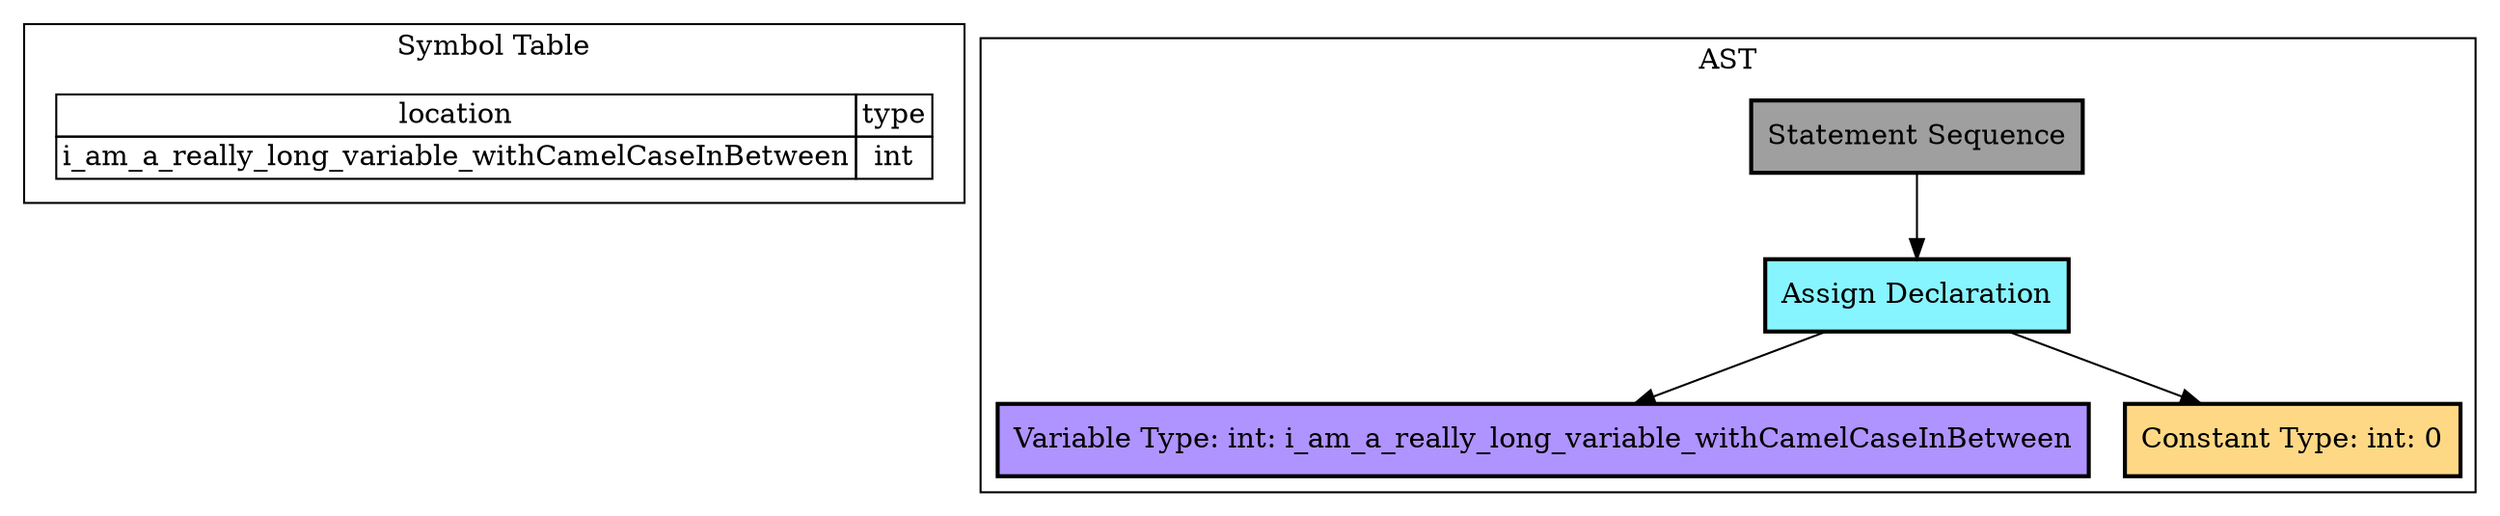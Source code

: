Digraph G { 
	subgraph cluster_0 {
		tbl [
			shape=plaintext
			label=<
				<table border='0' cellborder='1' cellspacing='0'>
					<tr><td>location</td><td>type</td></tr>
						<tr><td>i_am_a_really_long_variable_withCamelCaseInBetween</td><td>int</td></tr>
				</table>
			>];
		label = "Symbol Table";
	}
subgraph cluster_1 {
node [style=filled, shape=rectangle, penwidth=2];
T[label="Statement Sequence", fillcolor="#9f9f9f"] 
N0T[label="Assign Declaration", fillcolor="#87f5ff"] 
N0N0T[label="Variable Type: int: i_am_a_really_long_variable_withCamelCaseInBetween", fillcolor="#af93ff"] 
N1N0T[label="Constant Type: int: 0", fillcolor="#FFD885"] 
T -> N0T
N0T -> N0N0T
N0T -> N1N0T
label = "AST";
}
}